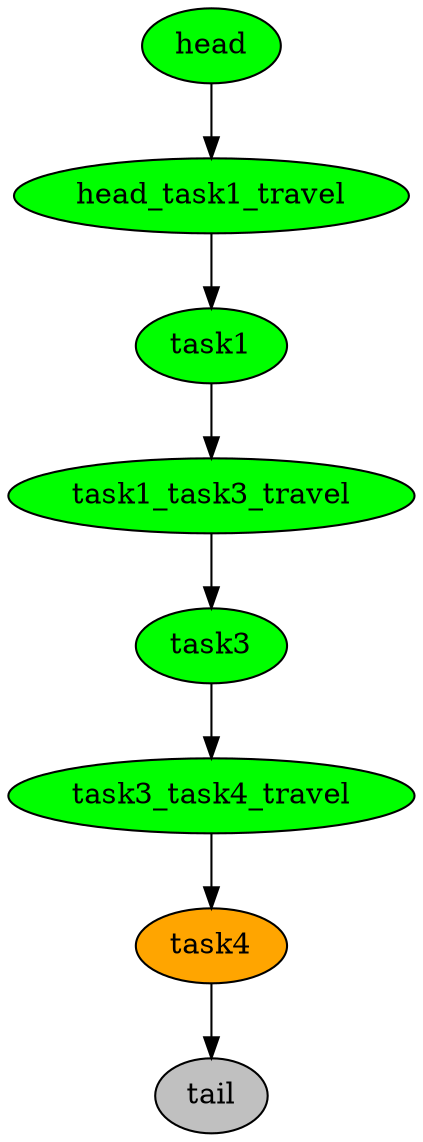 digraph timeline {
head[label="head",style=filled,fillcolor=green,fontcolor=black];
head_task1_travel[label="head_task1_travel",style=filled,fillcolor=green,fontcolor=black];
task1[label="task1",style=filled,fillcolor=green,fontcolor=black];
task1_task3_travel[label="task1_task3_travel",style=filled,fillcolor=green,fontcolor=black];
task3[label="task3",style=filled,fillcolor=green,fontcolor=black];
task3_task4_travel[label="task3_task4_travel",style=filled,fillcolor=green,fontcolor=black];
task4[label="task4",style=filled,fillcolor=orange,fontcolor=black];
tail[label="tail",style=filled,fillcolor=gray,fontcolor=black];
"head"->"head_task1_travel"[color=black];
"head_task1_travel"->"task1"[color=black];
"task1"->"task1_task3_travel"[color=black];
"task1_task3_travel"->"task3"[color=black];
"task3"->"task3_task4_travel"[color=black];
"task3_task4_travel"->"task4"[color=black];
"task4"->"tail"[color=black];
}
